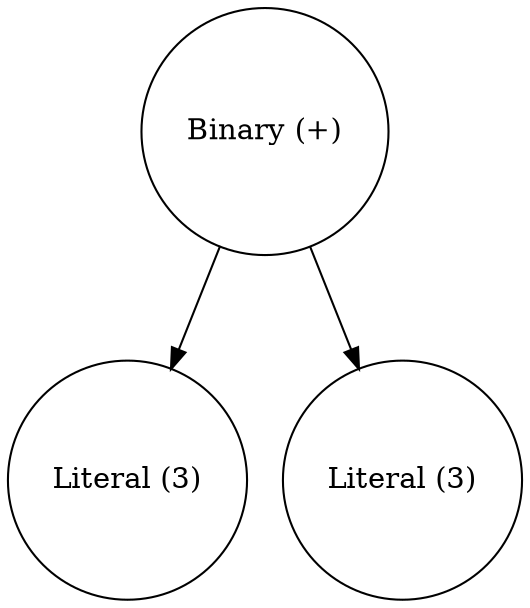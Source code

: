 digraph {
0 [shape="circle" label="Binary (+)"];
1 [shape="circle" label="Literal (3)"];
2 [shape="circle" label="Literal (3)"];
0->1 [label=" "];
0->2 [label=" "];
}
